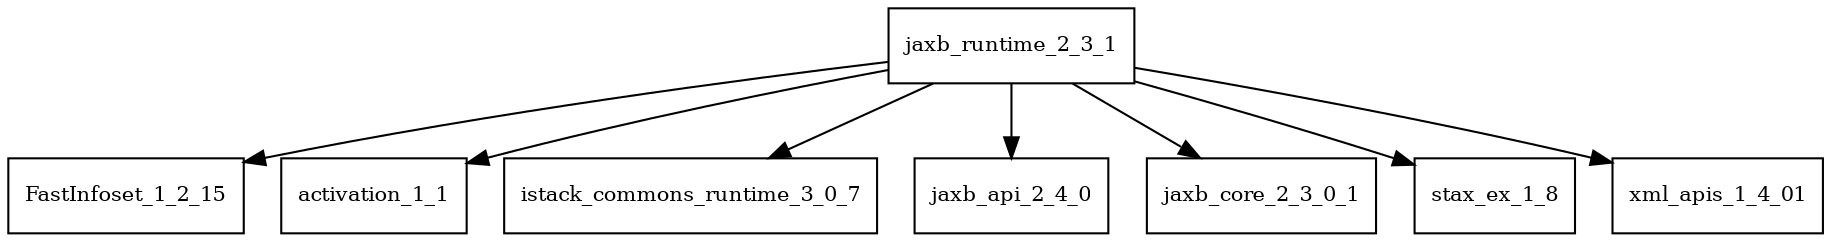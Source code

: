 digraph jaxb_runtime_2_3_1_dependencies {
  node [shape = box, fontsize=10.0];
  jaxb_runtime_2_3_1 -> FastInfoset_1_2_15;
  jaxb_runtime_2_3_1 -> activation_1_1;
  jaxb_runtime_2_3_1 -> istack_commons_runtime_3_0_7;
  jaxb_runtime_2_3_1 -> jaxb_api_2_4_0;
  jaxb_runtime_2_3_1 -> jaxb_core_2_3_0_1;
  jaxb_runtime_2_3_1 -> stax_ex_1_8;
  jaxb_runtime_2_3_1 -> xml_apis_1_4_01;
}
